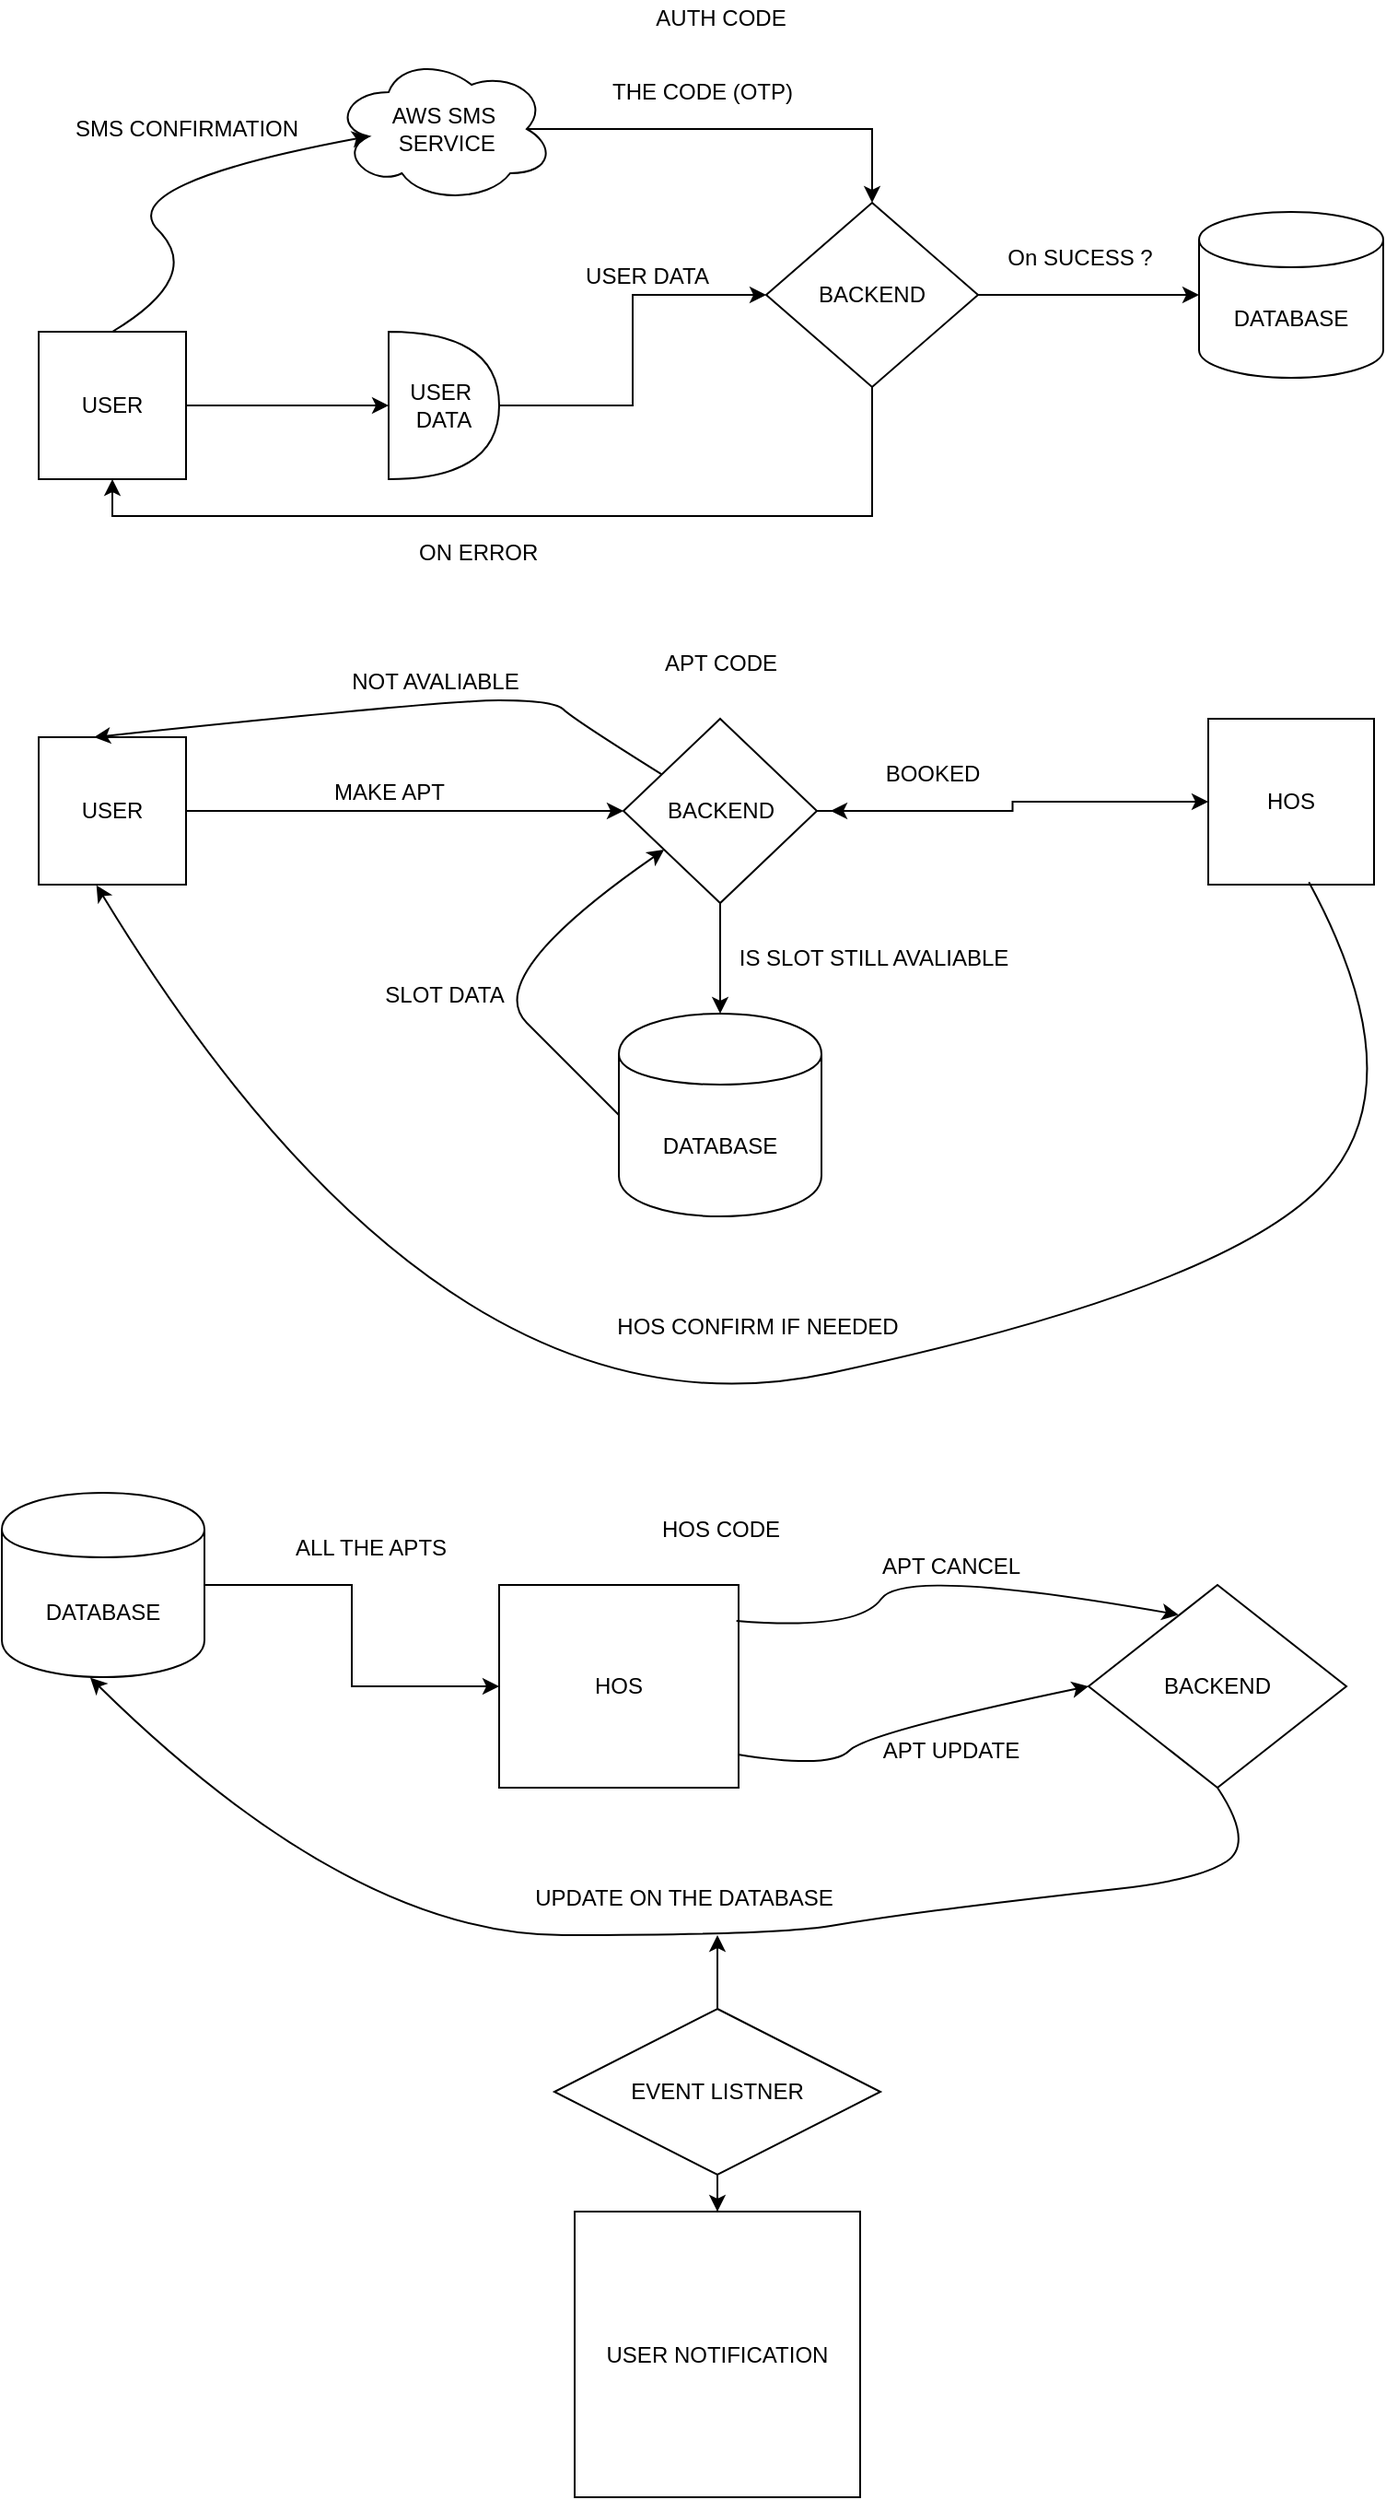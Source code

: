 <mxfile version="14.8.5" type="github">
  <diagram id="460ZACOPUbeRvNj8pBdt" name="Page-1">
    <mxGraphModel dx="1572" dy="688" grid="1" gridSize="10" guides="1" tooltips="1" connect="1" arrows="1" fold="1" page="1" pageScale="1" pageWidth="850" pageHeight="1100" math="0" shadow="0">
      <root>
        <mxCell id="0" />
        <mxCell id="1" parent="0" />
        <mxCell id="VTEPzCFBbiwPGGg2G6lf-13" style="edgeStyle=orthogonalEdgeStyle;rounded=0;orthogonalLoop=1;jettySize=auto;html=1;entryX=0;entryY=0.5;entryDx=0;entryDy=0;entryPerimeter=0;fontColor=#000000;" edge="1" parent="1" source="VTEPzCFBbiwPGGg2G6lf-1" target="VTEPzCFBbiwPGGg2G6lf-8">
          <mxGeometry relative="1" as="geometry" />
        </mxCell>
        <mxCell id="VTEPzCFBbiwPGGg2G6lf-1" value="USER" style="whiteSpace=wrap;html=1;aspect=fixed;" vertex="1" parent="1">
          <mxGeometry x="30" y="190" width="80" height="80" as="geometry" />
        </mxCell>
        <mxCell id="VTEPzCFBbiwPGGg2G6lf-2" value="DATABASE" style="shape=cylinder3;whiteSpace=wrap;html=1;boundedLbl=1;backgroundOutline=1;size=15;" vertex="1" parent="1">
          <mxGeometry x="660" y="125" width="100" height="90" as="geometry" />
        </mxCell>
        <mxCell id="VTEPzCFBbiwPGGg2G6lf-15" style="edgeStyle=orthogonalEdgeStyle;rounded=0;orthogonalLoop=1;jettySize=auto;html=1;entryX=0.5;entryY=0;entryDx=0;entryDy=0;fontColor=#000000;exitX=0.875;exitY=0.5;exitDx=0;exitDy=0;exitPerimeter=0;" edge="1" parent="1" source="VTEPzCFBbiwPGGg2G6lf-3" target="VTEPzCFBbiwPGGg2G6lf-14">
          <mxGeometry relative="1" as="geometry" />
        </mxCell>
        <mxCell id="VTEPzCFBbiwPGGg2G6lf-3" value="AWS SMS&lt;br&gt;&amp;nbsp;SERVICE" style="ellipse;shape=cloud;whiteSpace=wrap;html=1;" vertex="1" parent="1">
          <mxGeometry x="190" y="40" width="120" height="80" as="geometry" />
        </mxCell>
        <mxCell id="VTEPzCFBbiwPGGg2G6lf-16" style="edgeStyle=orthogonalEdgeStyle;rounded=0;orthogonalLoop=1;jettySize=auto;html=1;entryX=0;entryY=0.5;entryDx=0;entryDy=0;fontColor=#000000;" edge="1" parent="1" source="VTEPzCFBbiwPGGg2G6lf-8" target="VTEPzCFBbiwPGGg2G6lf-14">
          <mxGeometry relative="1" as="geometry" />
        </mxCell>
        <mxCell id="VTEPzCFBbiwPGGg2G6lf-8" value="USER&amp;nbsp;&lt;br&gt;DATA" style="shape=or;whiteSpace=wrap;html=1;labelBackgroundColor=none;fontColor=#000000;verticalAlign=middle;" vertex="1" parent="1">
          <mxGeometry x="220" y="190" width="60" height="80" as="geometry" />
        </mxCell>
        <mxCell id="VTEPzCFBbiwPGGg2G6lf-10" value="" style="curved=1;endArrow=classic;html=1;fontColor=#000000;entryX=0.16;entryY=0.55;entryDx=0;entryDy=0;entryPerimeter=0;exitX=0.5;exitY=0;exitDx=0;exitDy=0;" edge="1" parent="1" source="VTEPzCFBbiwPGGg2G6lf-1" target="VTEPzCFBbiwPGGg2G6lf-3">
          <mxGeometry width="50" height="50" relative="1" as="geometry">
            <mxPoint x="70" y="160" as="sourcePoint" />
            <mxPoint x="120" y="110" as="targetPoint" />
            <Array as="points">
              <mxPoint x="120" y="160" />
              <mxPoint x="70" y="110" />
            </Array>
          </mxGeometry>
        </mxCell>
        <mxCell id="VTEPzCFBbiwPGGg2G6lf-11" value="SMS CONFIRMATION" style="text;html=1;align=center;verticalAlign=middle;resizable=0;points=[];autosize=1;strokeColor=none;fontColor=#000000;" vertex="1" parent="1">
          <mxGeometry x="40" y="70" width="140" height="20" as="geometry" />
        </mxCell>
        <mxCell id="VTEPzCFBbiwPGGg2G6lf-17" style="edgeStyle=orthogonalEdgeStyle;rounded=0;orthogonalLoop=1;jettySize=auto;html=1;fontColor=#000000;" edge="1" parent="1" source="VTEPzCFBbiwPGGg2G6lf-14" target="VTEPzCFBbiwPGGg2G6lf-2">
          <mxGeometry relative="1" as="geometry" />
        </mxCell>
        <mxCell id="VTEPzCFBbiwPGGg2G6lf-18" style="edgeStyle=orthogonalEdgeStyle;rounded=0;orthogonalLoop=1;jettySize=auto;html=1;exitX=0.5;exitY=1;exitDx=0;exitDy=0;entryX=0.5;entryY=1;entryDx=0;entryDy=0;fontColor=#000000;" edge="1" parent="1" source="VTEPzCFBbiwPGGg2G6lf-14" target="VTEPzCFBbiwPGGg2G6lf-1">
          <mxGeometry relative="1" as="geometry" />
        </mxCell>
        <mxCell id="VTEPzCFBbiwPGGg2G6lf-14" value="BACKEND" style="rhombus;whiteSpace=wrap;html=1;labelBackgroundColor=none;fontColor=#000000;verticalAlign=middle;" vertex="1" parent="1">
          <mxGeometry x="425" y="120" width="115" height="100" as="geometry" />
        </mxCell>
        <mxCell id="VTEPzCFBbiwPGGg2G6lf-19" value="THE CODE (OTP)" style="text;html=1;align=center;verticalAlign=middle;resizable=0;points=[];autosize=1;strokeColor=none;fontColor=#000000;" vertex="1" parent="1">
          <mxGeometry x="335" y="50" width="110" height="20" as="geometry" />
        </mxCell>
        <mxCell id="VTEPzCFBbiwPGGg2G6lf-20" value="USER DATA" style="text;html=1;align=center;verticalAlign=middle;resizable=0;points=[];autosize=1;strokeColor=none;fontColor=#000000;" vertex="1" parent="1">
          <mxGeometry x="320" y="150" width="80" height="20" as="geometry" />
        </mxCell>
        <mxCell id="VTEPzCFBbiwPGGg2G6lf-21" value="On SUCESS ?" style="text;html=1;align=center;verticalAlign=middle;resizable=0;points=[];autosize=1;strokeColor=none;fontColor=#000000;" vertex="1" parent="1">
          <mxGeometry x="550" y="140" width="90" height="20" as="geometry" />
        </mxCell>
        <mxCell id="VTEPzCFBbiwPGGg2G6lf-22" value="ON ERROR&amp;nbsp;" style="text;html=1;align=center;verticalAlign=middle;resizable=0;points=[];autosize=1;strokeColor=none;fontColor=#000000;" vertex="1" parent="1">
          <mxGeometry x="230" y="300" width="80" height="20" as="geometry" />
        </mxCell>
        <mxCell id="VTEPzCFBbiwPGGg2G6lf-23" value="AUTH CODE" style="text;html=1;align=center;verticalAlign=middle;resizable=0;points=[];autosize=1;strokeColor=none;fontColor=#000000;" vertex="1" parent="1">
          <mxGeometry x="355" y="10" width="90" height="20" as="geometry" />
        </mxCell>
        <mxCell id="VTEPzCFBbiwPGGg2G6lf-24" value="APT CODE" style="text;html=1;align=center;verticalAlign=middle;resizable=0;points=[];autosize=1;strokeColor=none;fontColor=#000000;" vertex="1" parent="1">
          <mxGeometry x="360" y="360" width="80" height="20" as="geometry" />
        </mxCell>
        <mxCell id="VTEPzCFBbiwPGGg2G6lf-33" style="edgeStyle=orthogonalEdgeStyle;rounded=0;orthogonalLoop=1;jettySize=auto;html=1;fontColor=#000000;" edge="1" parent="1" source="VTEPzCFBbiwPGGg2G6lf-28" target="VTEPzCFBbiwPGGg2G6lf-31">
          <mxGeometry relative="1" as="geometry" />
        </mxCell>
        <mxCell id="VTEPzCFBbiwPGGg2G6lf-28" value="USER" style="whiteSpace=wrap;html=1;aspect=fixed;labelBackgroundColor=none;fontColor=#000000;verticalAlign=middle;" vertex="1" parent="1">
          <mxGeometry x="30" y="410" width="80" height="80" as="geometry" />
        </mxCell>
        <mxCell id="VTEPzCFBbiwPGGg2G6lf-29" value="HOS" style="whiteSpace=wrap;html=1;labelBackgroundColor=none;fontColor=#000000;verticalAlign=middle;" vertex="1" parent="1">
          <mxGeometry x="665" y="400" width="90" height="90" as="geometry" />
        </mxCell>
        <mxCell id="VTEPzCFBbiwPGGg2G6lf-34" style="edgeStyle=orthogonalEdgeStyle;rounded=0;orthogonalLoop=1;jettySize=auto;html=1;fontColor=#000000;" edge="1" parent="1" source="VTEPzCFBbiwPGGg2G6lf-31" target="VTEPzCFBbiwPGGg2G6lf-32">
          <mxGeometry relative="1" as="geometry" />
        </mxCell>
        <mxCell id="VTEPzCFBbiwPGGg2G6lf-37" style="edgeStyle=orthogonalEdgeStyle;rounded=0;orthogonalLoop=1;jettySize=auto;html=1;fontColor=#000000;" edge="1" parent="1" source="VTEPzCFBbiwPGGg2G6lf-31" target="VTEPzCFBbiwPGGg2G6lf-29">
          <mxGeometry relative="1" as="geometry" />
        </mxCell>
        <mxCell id="VTEPzCFBbiwPGGg2G6lf-38" style="edgeStyle=orthogonalEdgeStyle;rounded=0;orthogonalLoop=1;jettySize=auto;html=1;fontColor=#000000;" edge="1" parent="1" source="VTEPzCFBbiwPGGg2G6lf-31">
          <mxGeometry relative="1" as="geometry">
            <mxPoint x="460.0" y="450" as="targetPoint" />
          </mxGeometry>
        </mxCell>
        <mxCell id="VTEPzCFBbiwPGGg2G6lf-31" value="BACKEND" style="rhombus;whiteSpace=wrap;html=1;labelBackgroundColor=none;fontColor=#000000;verticalAlign=middle;" vertex="1" parent="1">
          <mxGeometry x="347.5" y="400" width="105" height="100" as="geometry" />
        </mxCell>
        <mxCell id="VTEPzCFBbiwPGGg2G6lf-32" value="DATABASE" style="shape=cylinder;whiteSpace=wrap;html=1;boundedLbl=1;backgroundOutline=1;labelBackgroundColor=none;fontColor=#000000;verticalAlign=middle;" vertex="1" parent="1">
          <mxGeometry x="345" y="560" width="110" height="110" as="geometry" />
        </mxCell>
        <mxCell id="VTEPzCFBbiwPGGg2G6lf-36" value="" style="curved=1;endArrow=classic;html=1;fontColor=#000000;exitX=0;exitY=0.5;exitDx=0;exitDy=0;" edge="1" parent="1" source="VTEPzCFBbiwPGGg2G6lf-32" target="VTEPzCFBbiwPGGg2G6lf-31">
          <mxGeometry width="50" height="50" relative="1" as="geometry">
            <mxPoint x="270" y="590" as="sourcePoint" />
            <mxPoint x="320" y="540" as="targetPoint" />
            <Array as="points">
              <mxPoint x="320" y="590" />
              <mxPoint x="270" y="540" />
            </Array>
          </mxGeometry>
        </mxCell>
        <mxCell id="VTEPzCFBbiwPGGg2G6lf-39" value="" style="curved=1;endArrow=classic;html=1;fontColor=#000000;entryX=0.375;entryY=0;entryDx=0;entryDy=0;entryPerimeter=0;" edge="1" parent="1" source="VTEPzCFBbiwPGGg2G6lf-31" target="VTEPzCFBbiwPGGg2G6lf-28">
          <mxGeometry width="50" height="50" relative="1" as="geometry">
            <mxPoint x="460" y="410" as="sourcePoint" />
            <mxPoint x="510" y="360" as="targetPoint" />
            <Array as="points">
              <mxPoint x="320" y="400" />
              <mxPoint x="310" y="390" />
              <mxPoint x="250" y="390" />
            </Array>
          </mxGeometry>
        </mxCell>
        <mxCell id="VTEPzCFBbiwPGGg2G6lf-42" value="MAKE APT" style="text;html=1;align=center;verticalAlign=middle;resizable=0;points=[];autosize=1;strokeColor=none;fontColor=#000000;" vertex="1" parent="1">
          <mxGeometry x="180" y="430" width="80" height="20" as="geometry" />
        </mxCell>
        <mxCell id="VTEPzCFBbiwPGGg2G6lf-43" value="IS SLOT STILL AVALIABLE" style="text;html=1;align=center;verticalAlign=middle;resizable=0;points=[];autosize=1;strokeColor=none;fontColor=#000000;" vertex="1" parent="1">
          <mxGeometry x="402.5" y="520" width="160" height="20" as="geometry" />
        </mxCell>
        <mxCell id="VTEPzCFBbiwPGGg2G6lf-44" value="SLOT DATA" style="text;html=1;align=center;verticalAlign=middle;resizable=0;points=[];autosize=1;strokeColor=none;fontColor=#000000;" vertex="1" parent="1">
          <mxGeometry x="210" y="540" width="80" height="20" as="geometry" />
        </mxCell>
        <mxCell id="VTEPzCFBbiwPGGg2G6lf-45" value="NOT AVALIABLE" style="text;html=1;align=center;verticalAlign=middle;resizable=0;points=[];autosize=1;strokeColor=none;fontColor=#000000;" vertex="1" parent="1">
          <mxGeometry x="190" y="370" width="110" height="20" as="geometry" />
        </mxCell>
        <mxCell id="VTEPzCFBbiwPGGg2G6lf-46" value="BOOKED" style="text;html=1;align=center;verticalAlign=middle;resizable=0;points=[];autosize=1;strokeColor=none;fontColor=#000000;" vertex="1" parent="1">
          <mxGeometry x="480" y="420" width="70" height="20" as="geometry" />
        </mxCell>
        <mxCell id="VTEPzCFBbiwPGGg2G6lf-48" value="" style="curved=1;endArrow=classic;html=1;fontColor=#000000;exitX=0.607;exitY=0.985;exitDx=0;exitDy=0;exitPerimeter=0;entryX=0.392;entryY=1.004;entryDx=0;entryDy=0;entryPerimeter=0;" edge="1" parent="1" source="VTEPzCFBbiwPGGg2G6lf-29" target="VTEPzCFBbiwPGGg2G6lf-28">
          <mxGeometry width="50" height="50" relative="1" as="geometry">
            <mxPoint x="730" y="600" as="sourcePoint" />
            <mxPoint x="780" y="550" as="targetPoint" />
            <Array as="points">
              <mxPoint x="780" y="600" />
              <mxPoint x="670" y="710" />
              <mxPoint x="250" y="800" />
            </Array>
          </mxGeometry>
        </mxCell>
        <mxCell id="VTEPzCFBbiwPGGg2G6lf-49" value="HOS CONFIRM IF NEEDED" style="text;html=1;align=center;verticalAlign=middle;resizable=0;points=[];autosize=1;strokeColor=none;fontColor=#000000;" vertex="1" parent="1">
          <mxGeometry x="335" y="720" width="170" height="20" as="geometry" />
        </mxCell>
        <mxCell id="VTEPzCFBbiwPGGg2G6lf-51" value="HOS CODE&lt;br&gt;" style="text;html=1;align=center;verticalAlign=middle;resizable=0;points=[];autosize=1;strokeColor=none;fontColor=#000000;" vertex="1" parent="1">
          <mxGeometry x="360" y="830" width="80" height="20" as="geometry" />
        </mxCell>
        <mxCell id="VTEPzCFBbiwPGGg2G6lf-52" value="HOS" style="whiteSpace=wrap;html=1;labelBackgroundColor=none;fontColor=#000000;verticalAlign=middle;" vertex="1" parent="1">
          <mxGeometry x="280" y="870" width="130" height="110" as="geometry" />
        </mxCell>
        <mxCell id="VTEPzCFBbiwPGGg2G6lf-54" style="edgeStyle=orthogonalEdgeStyle;rounded=0;orthogonalLoop=1;jettySize=auto;html=1;fontColor=#000000;" edge="1" parent="1" source="VTEPzCFBbiwPGGg2G6lf-53" target="VTEPzCFBbiwPGGg2G6lf-52">
          <mxGeometry relative="1" as="geometry" />
        </mxCell>
        <mxCell id="VTEPzCFBbiwPGGg2G6lf-53" value="DATABASE" style="shape=cylinder;whiteSpace=wrap;html=1;boundedLbl=1;backgroundOutline=1;labelBackgroundColor=none;fontColor=#000000;verticalAlign=middle;" vertex="1" parent="1">
          <mxGeometry x="10" y="820" width="110" height="100" as="geometry" />
        </mxCell>
        <mxCell id="VTEPzCFBbiwPGGg2G6lf-55" value="ALL THE APTS" style="text;html=1;align=center;verticalAlign=middle;resizable=0;points=[];autosize=1;strokeColor=none;fontColor=#000000;" vertex="1" parent="1">
          <mxGeometry x="160" y="840" width="100" height="20" as="geometry" />
        </mxCell>
        <mxCell id="VTEPzCFBbiwPGGg2G6lf-56" value="BACKEND" style="rhombus;whiteSpace=wrap;html=1;labelBackgroundColor=none;fontColor=#000000;verticalAlign=middle;" vertex="1" parent="1">
          <mxGeometry x="600" y="870" width="140" height="110" as="geometry" />
        </mxCell>
        <mxCell id="VTEPzCFBbiwPGGg2G6lf-57" value="" style="curved=1;endArrow=classic;html=1;fontColor=#000000;exitX=0.991;exitY=0.177;exitDx=0;exitDy=0;exitPerimeter=0;entryX=0.349;entryY=0.147;entryDx=0;entryDy=0;entryPerimeter=0;" edge="1" parent="1" source="VTEPzCFBbiwPGGg2G6lf-52" target="VTEPzCFBbiwPGGg2G6lf-56">
          <mxGeometry width="50" height="50" relative="1" as="geometry">
            <mxPoint x="425" y="895" as="sourcePoint" />
            <mxPoint x="475" y="845" as="targetPoint" />
            <Array as="points">
              <mxPoint x="475" y="895" />
              <mxPoint x="500" y="860" />
            </Array>
          </mxGeometry>
        </mxCell>
        <mxCell id="VTEPzCFBbiwPGGg2G6lf-58" value="" style="curved=1;endArrow=classic;html=1;fontColor=#000000;exitX=0.997;exitY=0.836;exitDx=0;exitDy=0;exitPerimeter=0;entryX=0;entryY=0.5;entryDx=0;entryDy=0;" edge="1" parent="1" source="VTEPzCFBbiwPGGg2G6lf-52" target="VTEPzCFBbiwPGGg2G6lf-56">
          <mxGeometry width="50" height="50" relative="1" as="geometry">
            <mxPoint x="440" y="1000" as="sourcePoint" />
            <mxPoint x="480" y="950" as="targetPoint" />
            <Array as="points">
              <mxPoint x="460" y="970" />
              <mxPoint x="480" y="950" />
            </Array>
          </mxGeometry>
        </mxCell>
        <mxCell id="VTEPzCFBbiwPGGg2G6lf-59" value="" style="curved=1;endArrow=classic;html=1;fontColor=#000000;exitX=0.5;exitY=1;exitDx=0;exitDy=0;entryX=0.436;entryY=1.003;entryDx=0;entryDy=0;entryPerimeter=0;" edge="1" parent="1" source="VTEPzCFBbiwPGGg2G6lf-56" target="VTEPzCFBbiwPGGg2G6lf-53">
          <mxGeometry width="50" height="50" relative="1" as="geometry">
            <mxPoint x="710" y="1040" as="sourcePoint" />
            <mxPoint x="120" y="1050" as="targetPoint" />
            <Array as="points">
              <mxPoint x="690" y="1010" />
              <mxPoint x="660" y="1030" />
              <mxPoint x="570" y="1040" />
              <mxPoint x="490" y="1050" />
              <mxPoint x="430" y="1060" />
              <mxPoint x="200" y="1060" />
            </Array>
          </mxGeometry>
        </mxCell>
        <mxCell id="VTEPzCFBbiwPGGg2G6lf-60" value="APT CANCEL" style="text;html=1;align=center;verticalAlign=middle;resizable=0;points=[];autosize=1;strokeColor=none;fontColor=#000000;" vertex="1" parent="1">
          <mxGeometry x="480" y="850" width="90" height="20" as="geometry" />
        </mxCell>
        <mxCell id="VTEPzCFBbiwPGGg2G6lf-61" value="APT UPDATE" style="text;html=1;align=center;verticalAlign=middle;resizable=0;points=[];autosize=1;strokeColor=none;fontColor=#000000;" vertex="1" parent="1">
          <mxGeometry x="480" y="950" width="90" height="20" as="geometry" />
        </mxCell>
        <mxCell id="VTEPzCFBbiwPGGg2G6lf-62" value="UPDATE ON THE DATABASE" style="text;html=1;align=center;verticalAlign=middle;resizable=0;points=[];autosize=1;strokeColor=none;fontColor=#000000;" vertex="1" parent="1">
          <mxGeometry x="290" y="1030" width="180" height="20" as="geometry" />
        </mxCell>
        <mxCell id="VTEPzCFBbiwPGGg2G6lf-65" style="edgeStyle=orthogonalEdgeStyle;rounded=0;orthogonalLoop=1;jettySize=auto;html=1;fontColor=#000000;" edge="1" parent="1" source="VTEPzCFBbiwPGGg2G6lf-63" target="VTEPzCFBbiwPGGg2G6lf-64">
          <mxGeometry relative="1" as="geometry" />
        </mxCell>
        <mxCell id="VTEPzCFBbiwPGGg2G6lf-66" style="edgeStyle=orthogonalEdgeStyle;rounded=0;orthogonalLoop=1;jettySize=auto;html=1;fontColor=#000000;" edge="1" parent="1" source="VTEPzCFBbiwPGGg2G6lf-63">
          <mxGeometry relative="1" as="geometry">
            <mxPoint x="398.5" y="1060" as="targetPoint" />
          </mxGeometry>
        </mxCell>
        <mxCell id="VTEPzCFBbiwPGGg2G6lf-63" value="EVENT LISTNER" style="rhombus;whiteSpace=wrap;html=1;labelBackgroundColor=none;fontColor=#000000;verticalAlign=middle;" vertex="1" parent="1">
          <mxGeometry x="310" y="1100" width="177" height="90" as="geometry" />
        </mxCell>
        <mxCell id="VTEPzCFBbiwPGGg2G6lf-64" value="USER NOTIFICATION" style="whiteSpace=wrap;html=1;aspect=fixed;labelBackgroundColor=none;fontColor=#000000;verticalAlign=middle;" vertex="1" parent="1">
          <mxGeometry x="321" y="1210" width="155" height="155" as="geometry" />
        </mxCell>
      </root>
    </mxGraphModel>
  </diagram>
</mxfile>
